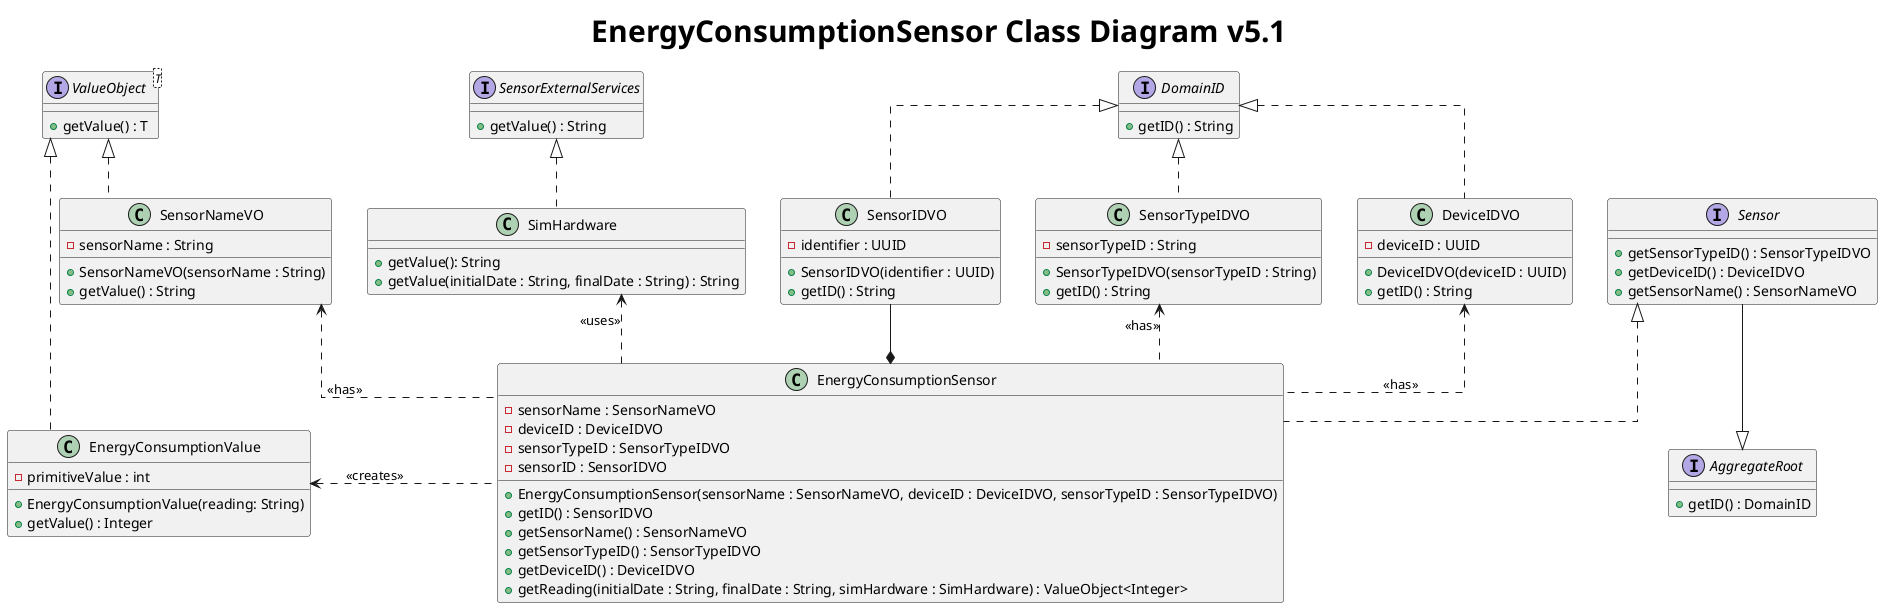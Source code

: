 @startuml
title <size: 30> EnergyConsumptionSensor Class Diagram v5.1

skinparam linetype ortho

interface Sensor {

}

interface AggregateRoot{
    + getID() : DomainID
}

interface DomainID{
    + getID() : String
}

interface ValueObject<T> {
    + getValue() : T
}

interface Sensor {
    + getSensorTypeID() : SensorTypeIDVO
    + getDeviceID() : DeviceIDVO
    + getSensorName() : SensorNameVO
}

class EnergyConsumptionSensor{
    - sensorName : SensorNameVO
    - deviceID : DeviceIDVO
    - sensorTypeID : SensorTypeIDVO
    - sensorID : SensorIDVO



    + EnergyConsumptionSensor(sensorName : SensorNameVO, deviceID : DeviceIDVO, sensorTypeID : SensorTypeIDVO)
    + getID() : SensorIDVO
    + getSensorName() : SensorNameVO
    + getSensorTypeID() : SensorTypeIDVO
    + getDeviceID() : DeviceIDVO
    + getReading(initialDate : String, finalDate : String, simHardware : SimHardware) : ValueObject<Integer>
}

class EnergyConsumptionValue{
    - primitiveValue : int

    + EnergyConsumptionValue(reading: String)
    + getValue() : Integer
}

class SimHardware{
    + getValue(): String
    + getValue(initialDate : String, finalDate : String) : String
}

class SensorNameVO{
    - sensorName : String
    + SensorNameVO(sensorName : String)
    + getValue() : String
}

interface SensorExternalServices{
     + getValue() : String
}

class SensorIDVO{
    - identifier : UUID
    + SensorIDVO(identifier : UUID)
    + getID() : String
}


class SensorTypeIDVO{
    - sensorTypeID : String
    + SensorTypeIDVO(sensorTypeID : String)
    + getID() : String
}

class DeviceIDVO{
    - deviceID : UUID
    + DeviceIDVO(deviceID : UUID)
    + getID() : String
}


Sensor <|..  EnergyConsumptionSensor
SimHardware <.. EnergyConsumptionSensor : <<uses>>

SensorNameVO <.. EnergyConsumptionSensor : <<has>>
SensorIDVO --* EnergyConsumptionSensor
SensorExternalServices <|..down SimHardware
EnergyConsumptionValue <..right EnergyConsumptionSensor : <<creates>>
SensorTypeIDVO <.. EnergyConsumptionSensor : <<has>>
DeviceIDVO <.. EnergyConsumptionSensor : <<has>>

ValueObject <|.. SensorNameVO
DomainID  <|.. SensorIDVO
DomainID  <|.. SensorTypeIDVO
DomainID  <|.. DeviceIDVO

ValueObject <|.. EnergyConsumptionValue
Sensor --|>AggregateRoot

@enduml